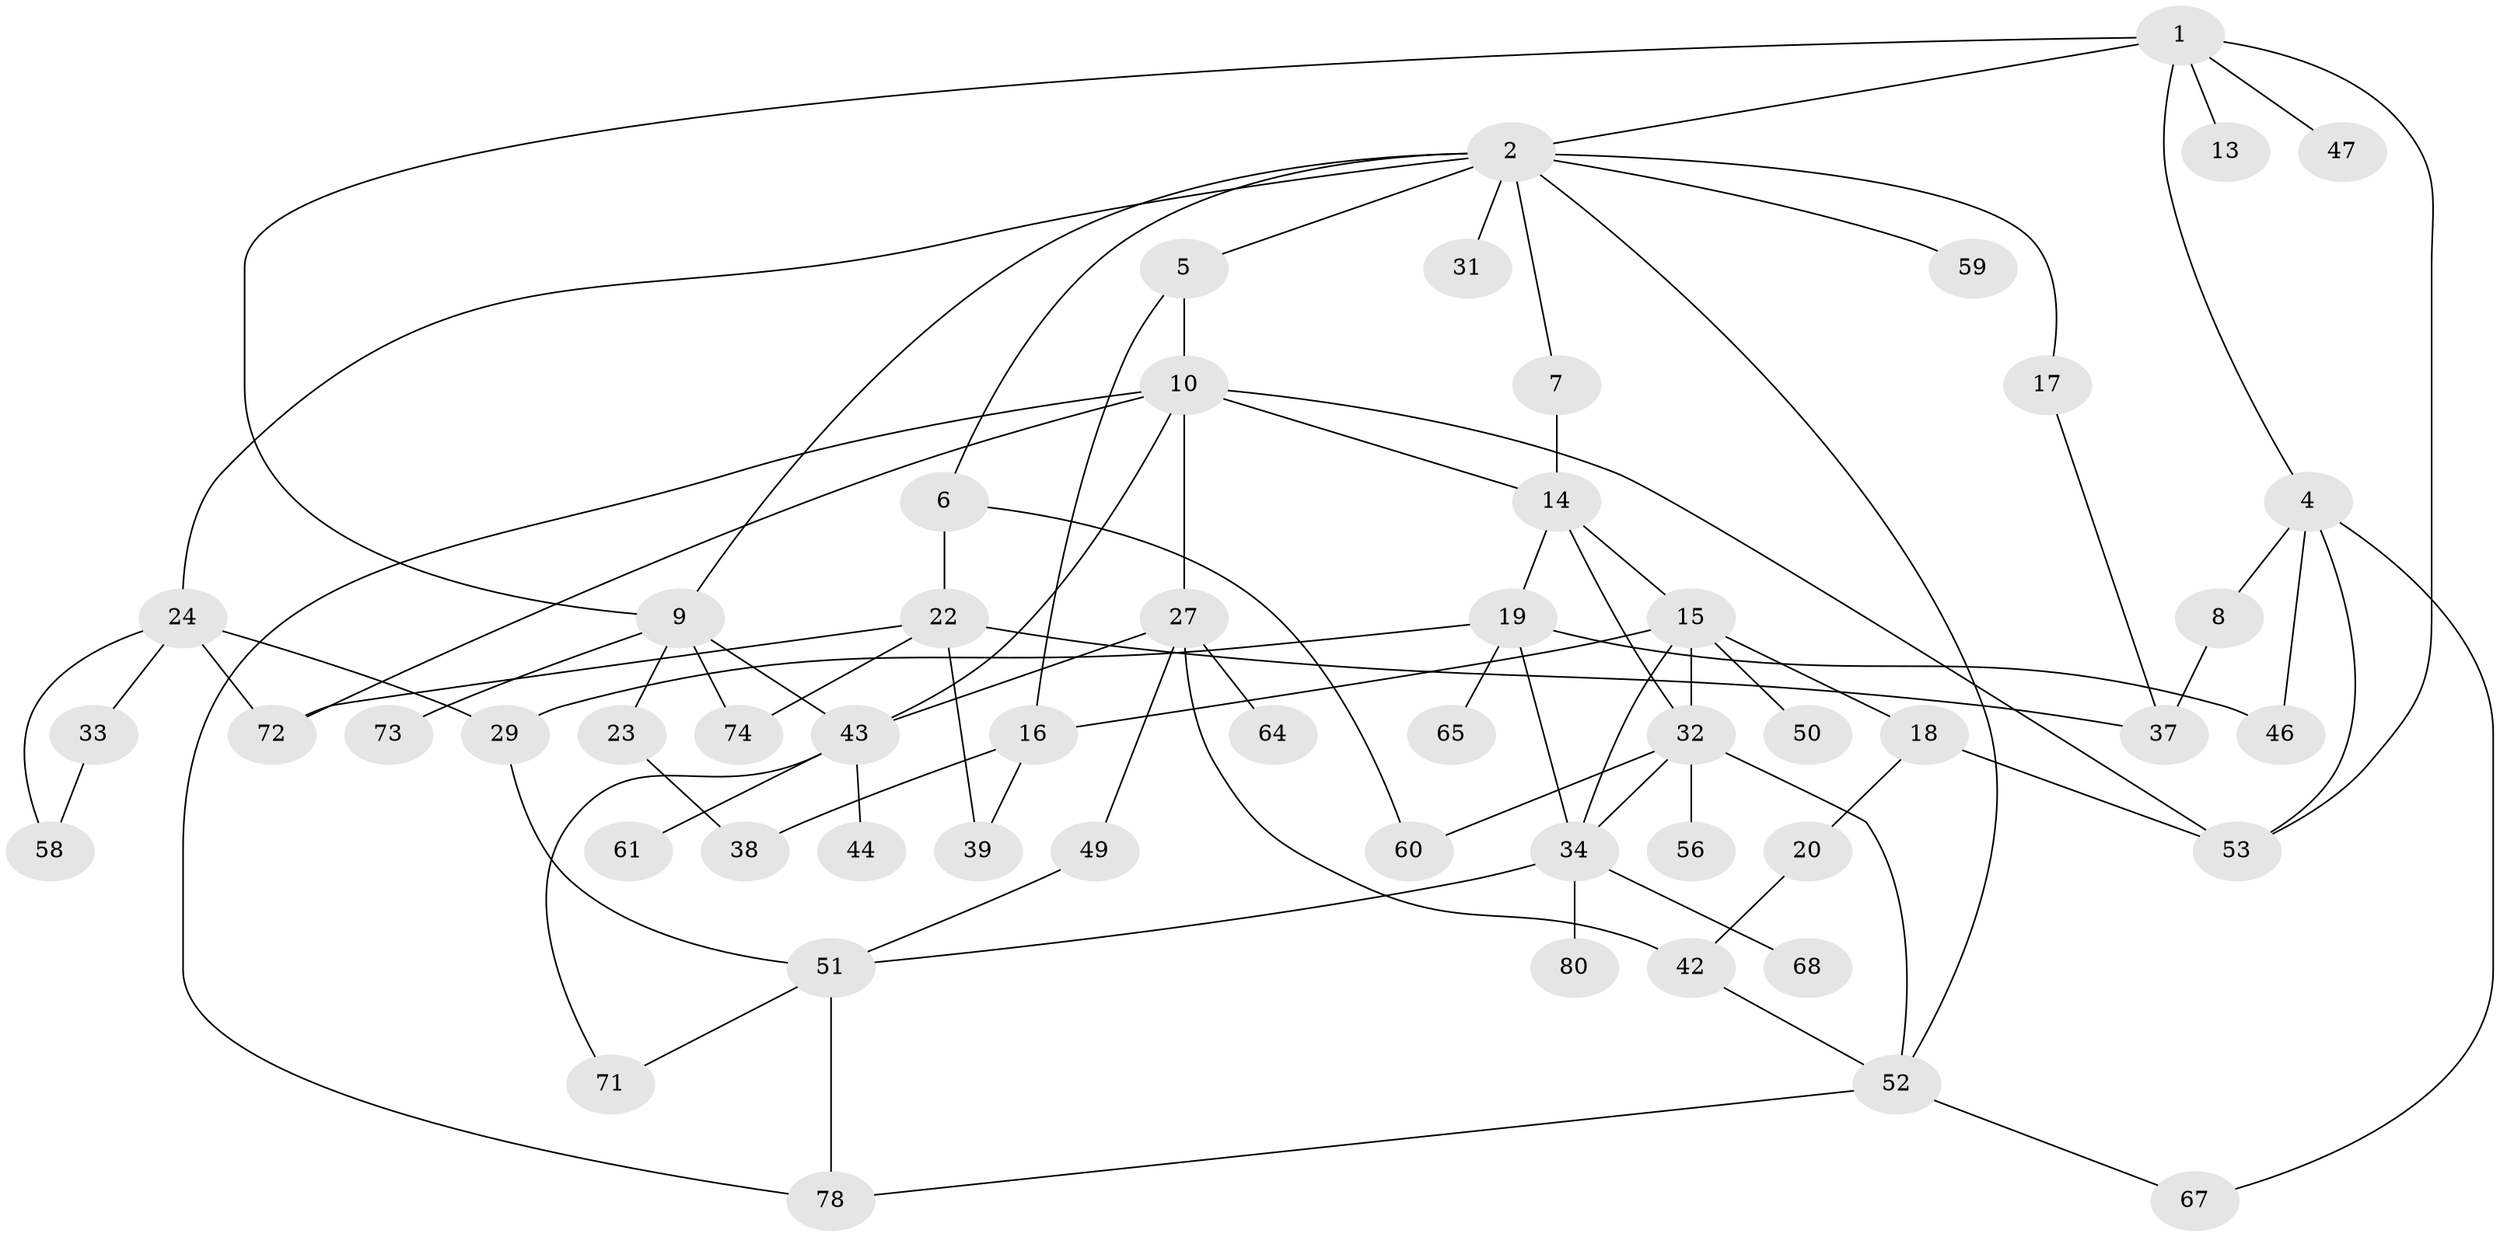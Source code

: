 // original degree distribution, {3: 0.2375, 7: 0.0125, 5: 0.125, 4: 0.1, 2: 0.3, 1: 0.2, 6: 0.025}
// Generated by graph-tools (version 1.1) at 2025/10/02/27/25 16:10:52]
// undirected, 54 vertices, 84 edges
graph export_dot {
graph [start="1"]
  node [color=gray90,style=filled];
  1 [super="+3"];
  2 [super="+11"];
  4 [super="+28"];
  5;
  6 [super="+48"];
  7;
  8;
  9 [super="+12"];
  10 [super="+25"];
  13;
  14 [super="+21"];
  15 [super="+26"];
  16 [super="+36"];
  17;
  18;
  19 [super="+30"];
  20 [super="+79"];
  22 [super="+40"];
  23;
  24 [super="+77"];
  27;
  29;
  31;
  32 [super="+45"];
  33;
  34 [super="+35"];
  37 [super="+54"];
  38 [super="+57"];
  39 [super="+41"];
  42 [super="+66"];
  43 [super="+55"];
  44;
  46;
  47;
  49;
  50;
  51 [super="+69"];
  52 [super="+70"];
  53 [super="+75"];
  56;
  58 [super="+62"];
  59 [super="+63"];
  60;
  61;
  64;
  65;
  67;
  68;
  71;
  72;
  73 [super="+76"];
  74;
  78;
  80;
  1 -- 2;
  1 -- 4;
  1 -- 53;
  1 -- 9;
  1 -- 13;
  1 -- 47;
  2 -- 5;
  2 -- 6;
  2 -- 7;
  2 -- 31;
  2 -- 9;
  2 -- 17;
  2 -- 52;
  2 -- 24;
  2 -- 59;
  4 -- 8;
  4 -- 67;
  4 -- 46;
  4 -- 53;
  5 -- 10;
  5 -- 16;
  6 -- 22;
  6 -- 60;
  7 -- 14;
  8 -- 37;
  9 -- 73;
  9 -- 43;
  9 -- 74;
  9 -- 23;
  10 -- 72;
  10 -- 53;
  10 -- 27;
  10 -- 78;
  10 -- 43;
  10 -- 14;
  14 -- 15;
  14 -- 19;
  14 -- 32;
  15 -- 16;
  15 -- 18;
  15 -- 32;
  15 -- 50;
  15 -- 34;
  16 -- 39;
  16 -- 38;
  17 -- 37;
  18 -- 20;
  18 -- 53;
  19 -- 29;
  19 -- 46;
  19 -- 65;
  19 -- 34;
  20 -- 42;
  22 -- 37 [weight=2];
  22 -- 72;
  22 -- 74;
  22 -- 39;
  23 -- 38;
  24 -- 33;
  24 -- 29;
  24 -- 72;
  24 -- 58;
  27 -- 49;
  27 -- 64;
  27 -- 42;
  27 -- 43;
  29 -- 51;
  32 -- 34;
  32 -- 52;
  32 -- 60;
  32 -- 56;
  33 -- 58;
  34 -- 80;
  34 -- 51;
  34 -- 68;
  42 -- 52;
  43 -- 44;
  43 -- 61;
  43 -- 71;
  49 -- 51;
  51 -- 78;
  51 -- 71;
  52 -- 78;
  52 -- 67;
}
